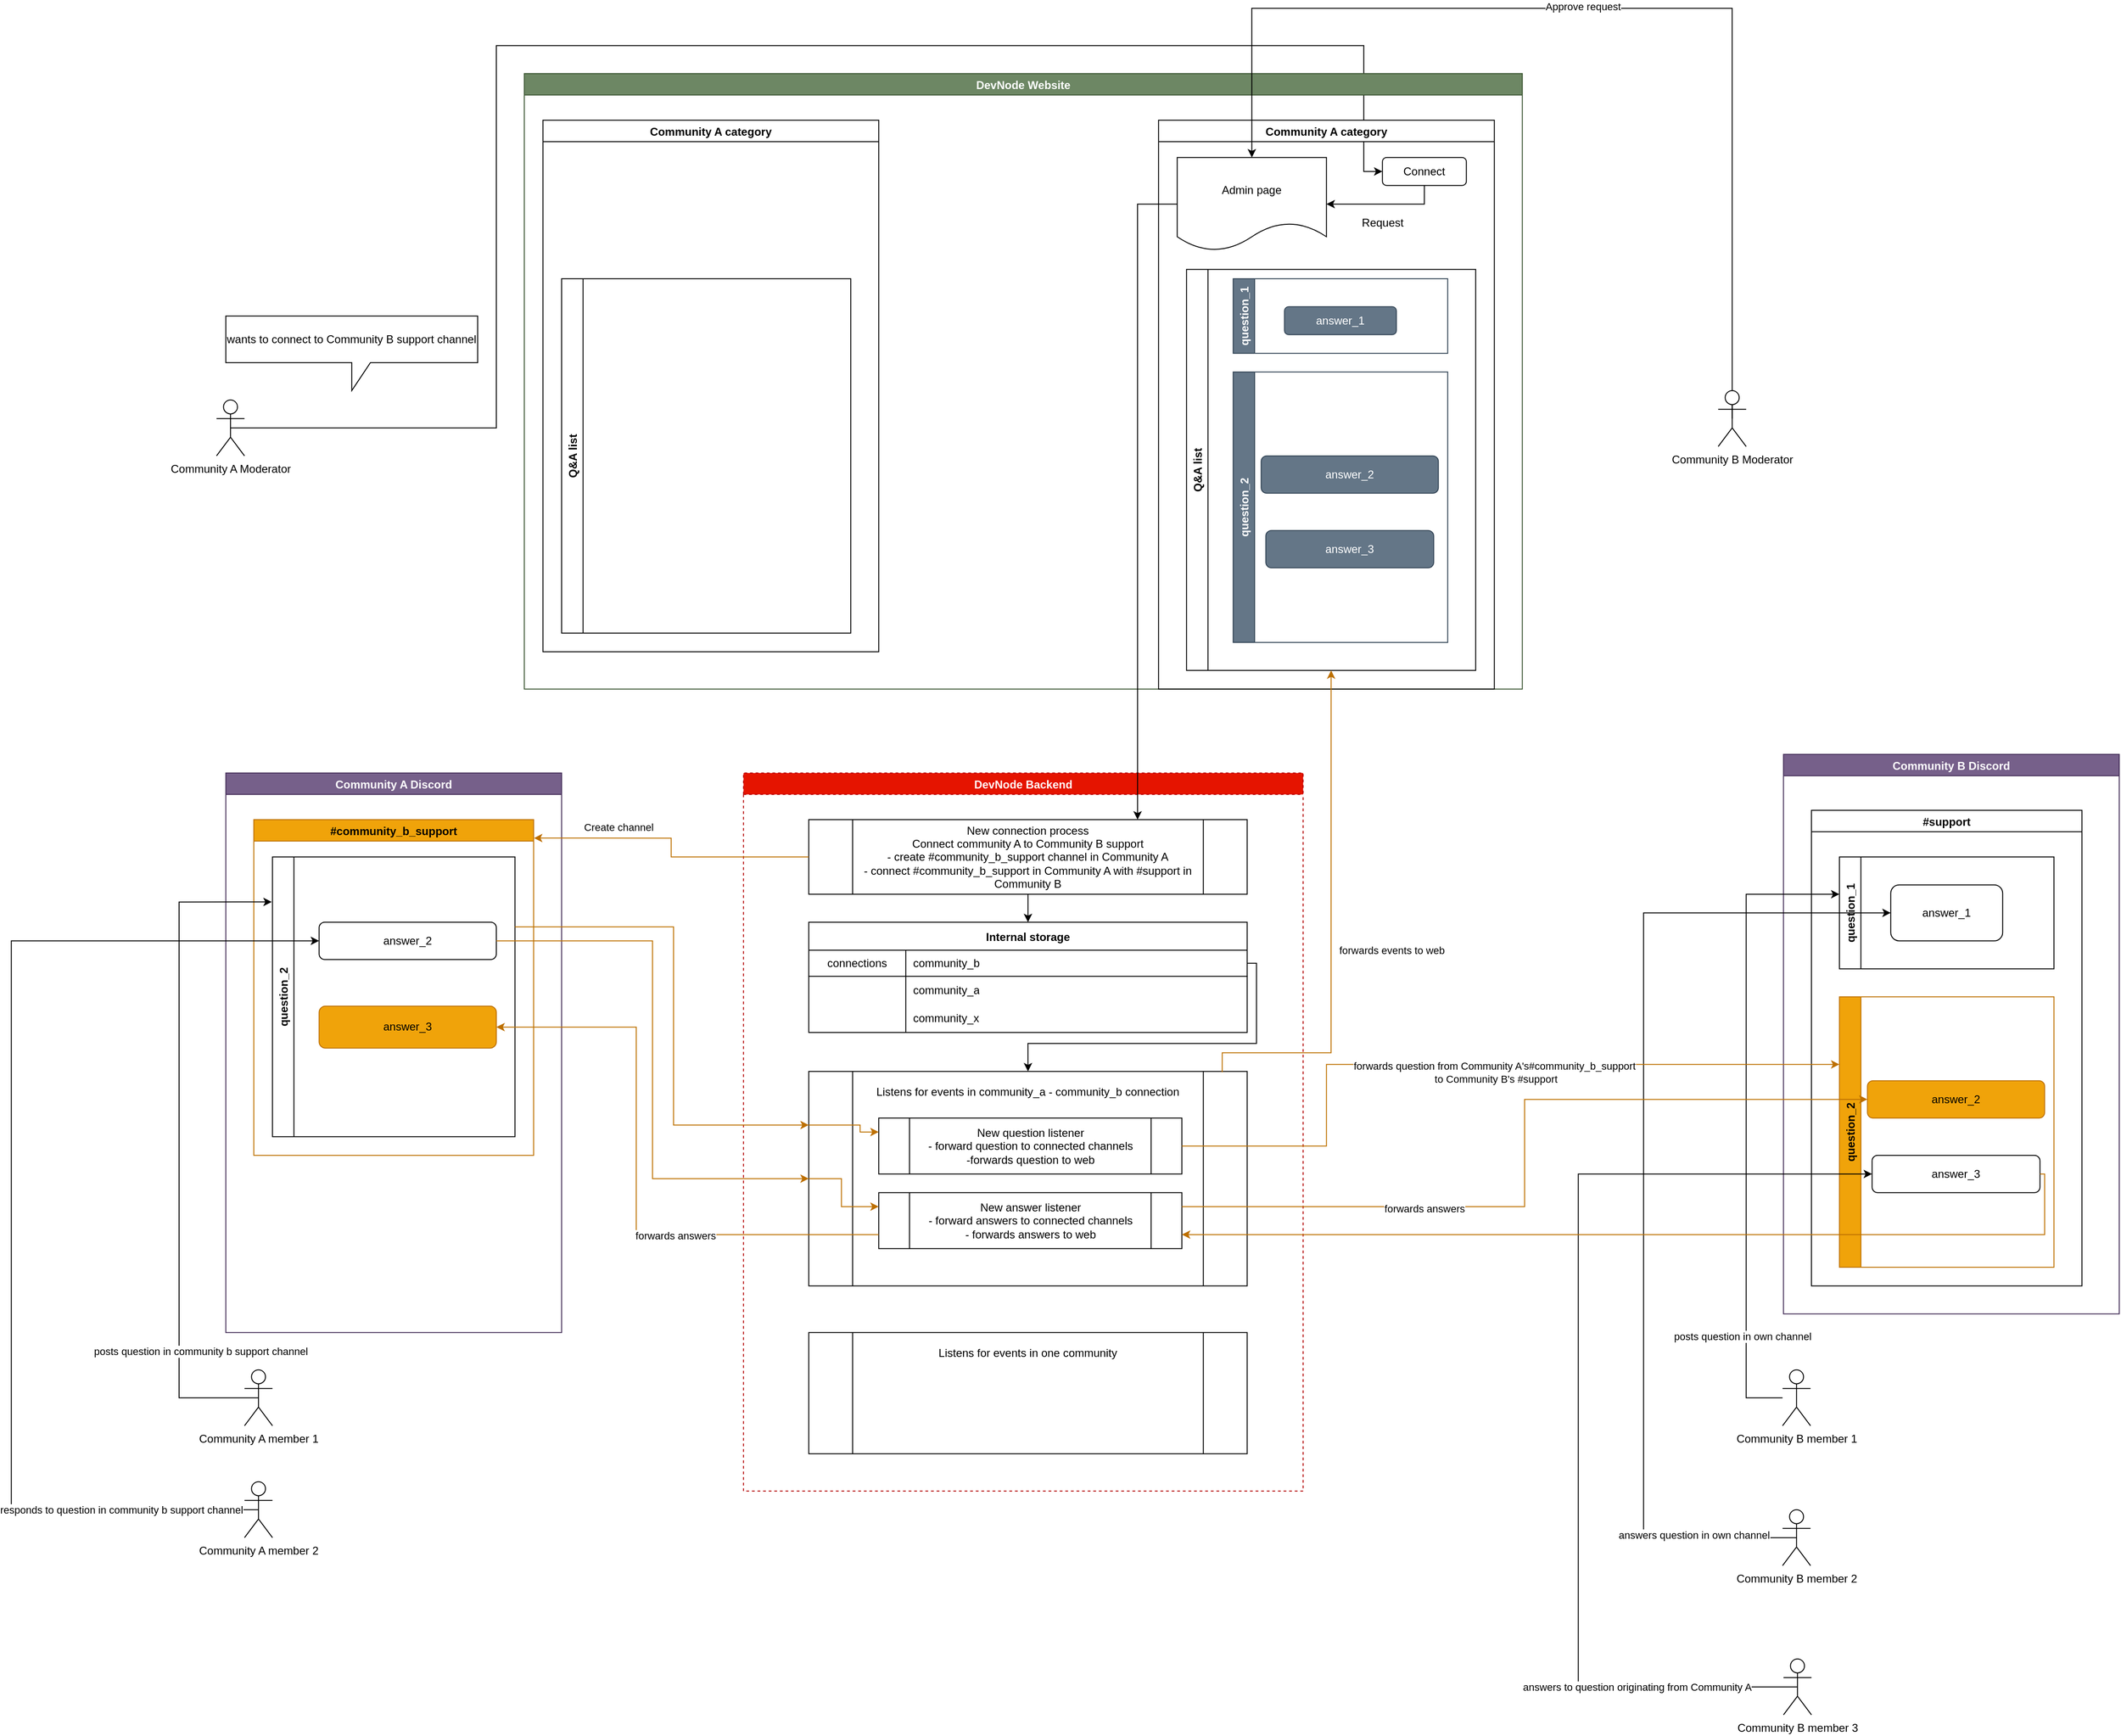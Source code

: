 <mxfile>
    <diagram id="ZyHvUpPrFLIf1gU94KB4" name="Page-1">
        <mxGraphModel dx="1689" dy="1549" grid="1" gridSize="10" guides="1" tooltips="1" connect="1" arrows="1" fold="1" page="1" pageScale="1" pageWidth="4681" pageHeight="3300" math="0" shadow="0">
            <root>
                <mxCell id="0"/>
                <mxCell id="1" parent="0"/>
                <mxCell id="2" value="Community A Discord" style="swimlane;fillColor=#76608a;fontColor=#ffffff;strokeColor=#432D57;" parent="1" vertex="1">
                    <mxGeometry x="440.14" y="931.86" width="360" height="600" as="geometry"/>
                </mxCell>
                <mxCell id="32" value="#community_b_support" style="swimlane;fillColor=#f0a30a;fontColor=#000000;strokeColor=#BD7000;" parent="2" vertex="1">
                    <mxGeometry x="30" y="50" width="300" height="360" as="geometry"/>
                </mxCell>
                <mxCell id="60" value="question_2" style="swimlane;horizontal=0;" parent="32" vertex="1">
                    <mxGeometry x="20" y="40" width="260" height="300" as="geometry"/>
                </mxCell>
                <mxCell id="64" value="answer_2" style="rounded=1;whiteSpace=wrap;html=1;" parent="60" vertex="1">
                    <mxGeometry x="50" y="70" width="190" height="40" as="geometry"/>
                </mxCell>
                <mxCell id="91" value="answer_3" style="rounded=1;whiteSpace=wrap;html=1;fillColor=#f0a30a;fontColor=#000000;strokeColor=#BD7000;" parent="60" vertex="1">
                    <mxGeometry x="50" y="160" width="190" height="45" as="geometry"/>
                </mxCell>
                <mxCell id="3" value="Community B Discord" style="swimlane;fillColor=#76608a;fontColor=#ffffff;strokeColor=#432D57;" parent="1" vertex="1">
                    <mxGeometry x="2110.14" y="911.86" width="360" height="600" as="geometry"/>
                </mxCell>
                <mxCell id="48" value="#support" style="swimlane;" parent="3" vertex="1">
                    <mxGeometry x="30" y="60" width="290" height="510" as="geometry"/>
                </mxCell>
                <mxCell id="49" value="question_1" style="swimlane;horizontal=0;" parent="48" vertex="1">
                    <mxGeometry x="30" y="50" width="230" height="120" as="geometry"/>
                </mxCell>
                <mxCell id="54" value="answer_1" style="rounded=1;whiteSpace=wrap;html=1;" parent="49" vertex="1">
                    <mxGeometry x="55" y="30" width="120" height="60" as="geometry"/>
                </mxCell>
                <mxCell id="75" value="question_2" style="swimlane;horizontal=0;fillColor=#f0a30a;fontColor=#000000;strokeColor=#BD7000;" parent="48" vertex="1">
                    <mxGeometry x="30" y="200" width="230" height="290" as="geometry"/>
                </mxCell>
                <mxCell id="82" value="answer_2" style="rounded=1;whiteSpace=wrap;html=1;fillColor=#f0a30a;fontColor=#000000;strokeColor=#BD7000;" parent="75" vertex="1">
                    <mxGeometry x="30" y="90" width="190" height="40" as="geometry"/>
                </mxCell>
                <mxCell id="86" value="answer_3" style="rounded=1;whiteSpace=wrap;html=1;" parent="75" vertex="1">
                    <mxGeometry x="35" y="170" width="180" height="40" as="geometry"/>
                </mxCell>
                <mxCell id="23" style="edgeStyle=orthogonalEdgeStyle;rounded=0;html=1;exitX=0.5;exitY=0.5;exitDx=0;exitDy=0;exitPerimeter=0;entryX=0;entryY=0.5;entryDx=0;entryDy=0;" parent="1" source="4" target="15" edge="1">
                    <mxGeometry relative="1" as="geometry">
                        <mxPoint x="690.14" y="601.86" as="targetPoint"/>
                        <Array as="points">
                            <mxPoint x="730.14" y="561.86"/>
                            <mxPoint x="730.14" y="151.86"/>
                            <mxPoint x="1660.14" y="151.86"/>
                            <mxPoint x="1660.14" y="286.86"/>
                        </Array>
                    </mxGeometry>
                </mxCell>
                <mxCell id="4" value="Community A Moderator" style="shape=umlActor;verticalLabelPosition=bottom;verticalAlign=top;html=1;outlineConnect=0;" parent="1" vertex="1">
                    <mxGeometry x="430.14" y="531.86" width="30" height="60" as="geometry"/>
                </mxCell>
                <mxCell id="8" value="wants to connect to Community B support channel" style="shape=callout;whiteSpace=wrap;html=1;perimeter=calloutPerimeter;" parent="1" vertex="1">
                    <mxGeometry x="440.14" y="441.86" width="270" height="80" as="geometry"/>
                </mxCell>
                <mxCell id="9" value="DevNode Website" style="swimlane;fillColor=#6d8764;strokeColor=#3A5431;fontColor=#ffffff;" parent="1" vertex="1">
                    <mxGeometry x="760.14" y="181.86" width="1070" height="660" as="geometry"/>
                </mxCell>
                <mxCell id="10" value="Community A category" style="swimlane;" parent="9" vertex="1">
                    <mxGeometry x="20" y="50" width="360" height="570" as="geometry"/>
                </mxCell>
                <mxCell id="13" value="Q&amp;A list" style="swimlane;horizontal=0;" parent="10" vertex="1">
                    <mxGeometry x="20" y="170" width="310" height="380" as="geometry"/>
                </mxCell>
                <mxCell id="11" value="Community A category" style="swimlane;" parent="9" vertex="1">
                    <mxGeometry x="680" y="50" width="360" height="610" as="geometry"/>
                </mxCell>
                <mxCell id="12" value="Q&amp;A list" style="swimlane;horizontal=0;" parent="11" vertex="1">
                    <mxGeometry x="30" y="160" width="310" height="430" as="geometry"/>
                </mxCell>
                <mxCell id="110" value="question_1" style="swimlane;horizontal=0;fillColor=#647687;fontColor=#ffffff;strokeColor=#314354;" parent="12" vertex="1">
                    <mxGeometry x="50" y="10" width="230" height="80" as="geometry"/>
                </mxCell>
                <mxCell id="111" value="answer_1" style="rounded=1;whiteSpace=wrap;html=1;fillColor=#647687;fontColor=#ffffff;strokeColor=#314354;" parent="110" vertex="1">
                    <mxGeometry x="55" y="30" width="120" height="30" as="geometry"/>
                </mxCell>
                <mxCell id="112" value="question_2" style="swimlane;horizontal=0;fillColor=#647687;fontColor=#ffffff;strokeColor=#314354;" parent="12" vertex="1">
                    <mxGeometry x="50" y="110" width="230" height="290" as="geometry"/>
                </mxCell>
                <mxCell id="113" value="answer_2" style="rounded=1;whiteSpace=wrap;html=1;fillColor=#647687;fontColor=#ffffff;strokeColor=#314354;" parent="112" vertex="1">
                    <mxGeometry x="30" y="90" width="190" height="40" as="geometry"/>
                </mxCell>
                <mxCell id="114" value="answer_3" style="rounded=1;whiteSpace=wrap;html=1;fillColor=#647687;fontColor=#ffffff;strokeColor=#314354;" parent="112" vertex="1">
                    <mxGeometry x="35" y="170" width="180" height="40" as="geometry"/>
                </mxCell>
                <mxCell id="25" style="edgeStyle=orthogonalEdgeStyle;rounded=0;html=1;exitX=0.5;exitY=1;exitDx=0;exitDy=0;entryX=1;entryY=0.5;entryDx=0;entryDy=0;" parent="11" source="15" target="16" edge="1">
                    <mxGeometry relative="1" as="geometry"/>
                </mxCell>
                <mxCell id="15" value="Connect" style="rounded=1;whiteSpace=wrap;html=1;" parent="11" vertex="1">
                    <mxGeometry x="240" y="40" width="90" height="30" as="geometry"/>
                </mxCell>
                <mxCell id="16" value="Admin page" style="shape=document;whiteSpace=wrap;html=1;boundedLbl=1;" parent="11" vertex="1">
                    <mxGeometry x="20" y="40" width="160" height="100" as="geometry"/>
                </mxCell>
                <mxCell id="26" value="Request" style="text;html=1;align=center;verticalAlign=middle;resizable=0;points=[];autosize=1;strokeColor=none;fillColor=none;" parent="11" vertex="1">
                    <mxGeometry x="210" y="100" width="60" height="20" as="geometry"/>
                </mxCell>
                <mxCell id="28" style="edgeStyle=orthogonalEdgeStyle;rounded=0;html=1;exitX=0.5;exitY=0.5;exitDx=0;exitDy=0;exitPerimeter=0;entryX=0.5;entryY=0;entryDx=0;entryDy=0;" parent="1" source="27" target="16" edge="1">
                    <mxGeometry relative="1" as="geometry">
                        <Array as="points">
                            <mxPoint x="2055.14" y="111.86"/>
                            <mxPoint x="1540.14" y="111.86"/>
                        </Array>
                    </mxGeometry>
                </mxCell>
                <mxCell id="29" value="Approve request" style="edgeLabel;html=1;align=center;verticalAlign=middle;resizable=0;points=[];" parent="28" vertex="1" connectable="0">
                    <mxGeometry x="0.075" y="-2" relative="1" as="geometry">
                        <mxPoint x="-1" as="offset"/>
                    </mxGeometry>
                </mxCell>
                <mxCell id="27" value="Community B Moderator" style="shape=umlActor;verticalLabelPosition=bottom;verticalAlign=top;html=1;outlineConnect=0;" parent="1" vertex="1">
                    <mxGeometry x="2040.14" y="521.86" width="30" height="60" as="geometry"/>
                </mxCell>
                <mxCell id="30" value="DevNode Backend" style="swimlane;fillColor=#e51400;strokeColor=#B20000;fontColor=#ffffff;dashed=1;" parent="1" vertex="1">
                    <mxGeometry x="995.14" y="931.86" width="600" height="770" as="geometry"/>
                </mxCell>
                <mxCell id="47" style="edgeStyle=orthogonalEdgeStyle;rounded=0;html=1;exitX=0.5;exitY=1;exitDx=0;exitDy=0;entryX=0.5;entryY=0;entryDx=0;entryDy=0;" parent="30" source="31" target="36" edge="1">
                    <mxGeometry relative="1" as="geometry"/>
                </mxCell>
                <mxCell id="31" value="New connection process&lt;br&gt;Connect community A to Community B support&lt;br&gt;- create #community_b_support channel in Community A&lt;br&gt;- connect #community_b_support in Community A with #support in Community B" style="shape=process;whiteSpace=wrap;html=1;backgroundOutline=1;" parent="30" vertex="1">
                    <mxGeometry x="70" y="50" width="470" height="80" as="geometry"/>
                </mxCell>
                <mxCell id="36" value="Internal storage" style="shape=table;startSize=30;container=1;collapsible=0;childLayout=tableLayout;fixedRows=1;rowLines=0;fontStyle=1;align=center;pointerEvents=1;" parent="30" vertex="1">
                    <mxGeometry x="70" y="160" width="470" height="118.28" as="geometry"/>
                </mxCell>
                <mxCell id="37" value="" style="shape=partialRectangle;html=1;whiteSpace=wrap;collapsible=0;dropTarget=0;pointerEvents=1;fillColor=none;top=0;left=0;bottom=1;right=0;points=[[0,0.5],[1,0.5]];portConstraint=eastwest;" parent="36" vertex="1">
                    <mxGeometry y="30" width="470" height="28" as="geometry"/>
                </mxCell>
                <mxCell id="38" value="connections" style="shape=partialRectangle;html=1;whiteSpace=wrap;connectable=0;fillColor=none;top=0;left=0;bottom=0;right=0;overflow=hidden;pointerEvents=1;strokeColor=default;" parent="37" vertex="1">
                    <mxGeometry width="104" height="28" as="geometry">
                        <mxRectangle width="104" height="28" as="alternateBounds"/>
                    </mxGeometry>
                </mxCell>
                <mxCell id="39" value="community_b" style="shape=partialRectangle;html=1;whiteSpace=wrap;connectable=0;fillColor=none;top=0;left=0;bottom=0;right=0;align=left;spacingLeft=6;overflow=hidden;pointerEvents=1;" parent="37" vertex="1">
                    <mxGeometry x="104" width="366" height="28" as="geometry">
                        <mxRectangle width="366" height="28" as="alternateBounds"/>
                    </mxGeometry>
                </mxCell>
                <mxCell id="40" value="" style="shape=partialRectangle;html=1;whiteSpace=wrap;collapsible=0;dropTarget=0;pointerEvents=1;fillColor=none;top=0;left=0;bottom=0;right=0;points=[[0,0.5],[1,0.5]];portConstraint=eastwest;" parent="36" vertex="1">
                    <mxGeometry y="58" width="470" height="30" as="geometry"/>
                </mxCell>
                <mxCell id="41" value="" style="shape=partialRectangle;html=1;whiteSpace=wrap;connectable=0;fillColor=none;top=0;left=0;bottom=0;right=0;overflow=hidden;pointerEvents=1;" parent="40" vertex="1">
                    <mxGeometry width="104" height="30" as="geometry">
                        <mxRectangle width="104" height="30" as="alternateBounds"/>
                    </mxGeometry>
                </mxCell>
                <mxCell id="42" value="community_a" style="shape=partialRectangle;html=1;whiteSpace=wrap;connectable=0;fillColor=none;top=0;left=0;bottom=0;right=0;align=left;spacingLeft=6;overflow=hidden;pointerEvents=1;" parent="40" vertex="1">
                    <mxGeometry x="104" width="366" height="30" as="geometry">
                        <mxRectangle width="366" height="30" as="alternateBounds"/>
                    </mxGeometry>
                </mxCell>
                <mxCell id="43" value="" style="shape=partialRectangle;html=1;whiteSpace=wrap;collapsible=0;dropTarget=0;pointerEvents=1;fillColor=none;top=0;left=0;bottom=0;right=0;points=[[0,0.5],[1,0.5]];portConstraint=eastwest;" parent="36" vertex="1">
                    <mxGeometry y="88" width="470" height="30" as="geometry"/>
                </mxCell>
                <mxCell id="44" value="" style="shape=partialRectangle;html=1;whiteSpace=wrap;connectable=0;fillColor=none;top=0;left=0;bottom=0;right=0;overflow=hidden;pointerEvents=1;" parent="43" vertex="1">
                    <mxGeometry width="104" height="30" as="geometry">
                        <mxRectangle width="104" height="30" as="alternateBounds"/>
                    </mxGeometry>
                </mxCell>
                <mxCell id="45" value="community_x" style="shape=partialRectangle;html=1;whiteSpace=wrap;connectable=0;fillColor=none;top=0;left=0;bottom=0;right=0;align=left;spacingLeft=6;overflow=hidden;pointerEvents=1;" parent="43" vertex="1">
                    <mxGeometry x="104" width="366" height="30" as="geometry">
                        <mxRectangle width="366" height="30" as="alternateBounds"/>
                    </mxGeometry>
                </mxCell>
                <mxCell id="67" value="&lt;span&gt;Listens for events in community_a - community_b connection&lt;br&gt;&lt;br&gt;&lt;br&gt;&lt;br&gt;&lt;br&gt;&lt;br&gt;&lt;br&gt;&lt;br&gt;&lt;br&gt;&lt;br&gt;&lt;br&gt;&lt;br&gt;&lt;br&gt;&lt;br&gt;&lt;/span&gt;" style="shape=process;whiteSpace=wrap;html=1;backgroundOutline=1;align=center;" parent="30" vertex="1">
                    <mxGeometry x="70" y="320" width="470" height="230" as="geometry"/>
                </mxCell>
                <mxCell id="70" style="edgeStyle=orthogonalEdgeStyle;rounded=0;html=1;exitX=1;exitY=0.5;exitDx=0;exitDy=0;entryX=0.5;entryY=0;entryDx=0;entryDy=0;" parent="30" source="37" target="67" edge="1">
                    <mxGeometry relative="1" as="geometry">
                        <Array as="points">
                            <mxPoint x="550" y="205"/>
                            <mxPoint x="550" y="290"/>
                            <mxPoint x="305" y="290"/>
                        </Array>
                    </mxGeometry>
                </mxCell>
                <mxCell id="71" value="New question listener&lt;br&gt;- forward question to connected channels&lt;br&gt;-forwards question to web" style="shape=process;whiteSpace=wrap;html=1;backgroundOutline=1;" parent="30" vertex="1">
                    <mxGeometry x="145" y="370" width="325" height="60" as="geometry"/>
                </mxCell>
                <mxCell id="74" style="edgeStyle=orthogonalEdgeStyle;rounded=0;html=1;exitX=0;exitY=0.25;exitDx=0;exitDy=0;entryX=0;entryY=0.25;entryDx=0;entryDy=0;fillColor=#f0a30a;strokeColor=#BD7000;" parent="30" source="67" target="71" edge="1">
                    <mxGeometry relative="1" as="geometry">
                        <Array as="points">
                            <mxPoint x="125" y="378"/>
                            <mxPoint x="125" y="385"/>
                        </Array>
                    </mxGeometry>
                </mxCell>
                <mxCell id="78" value="New answer listener&lt;br&gt;- forward answers to connected channels&lt;br&gt;- forwards answers to web" style="shape=process;whiteSpace=wrap;html=1;backgroundOutline=1;" parent="30" vertex="1">
                    <mxGeometry x="145" y="450" width="325" height="60" as="geometry"/>
                </mxCell>
                <mxCell id="81" style="edgeStyle=orthogonalEdgeStyle;rounded=0;html=1;entryX=0;entryY=0.25;entryDx=0;entryDy=0;exitX=0;exitY=0.5;exitDx=0;exitDy=0;fillColor=#f0a30a;strokeColor=#BD7000;" parent="30" source="67" target="78" edge="1">
                    <mxGeometry relative="1" as="geometry">
                        <mxPoint x="85" y="430" as="sourcePoint"/>
                        <Array as="points">
                            <mxPoint x="105" y="435"/>
                            <mxPoint x="105" y="465"/>
                        </Array>
                    </mxGeometry>
                </mxCell>
                <mxCell id="93" value="Listens for events in one community&lt;br&gt;&lt;br&gt;&lt;br&gt;&lt;br&gt;&lt;br&gt;&lt;br&gt;&lt;br&gt;" style="shape=process;whiteSpace=wrap;html=1;backgroundOutline=1;" parent="30" vertex="1">
                    <mxGeometry x="70" y="600" width="470" height="130" as="geometry"/>
                </mxCell>
                <mxCell id="33" style="edgeStyle=orthogonalEdgeStyle;rounded=0;html=1;exitX=0;exitY=0.5;exitDx=0;exitDy=0;entryX=1.001;entryY=0.055;entryDx=0;entryDy=0;entryPerimeter=0;fillColor=#f0a30a;strokeColor=#BD7000;" parent="1" source="31" target="32" edge="1">
                    <mxGeometry relative="1" as="geometry"/>
                </mxCell>
                <mxCell id="34" value="Create channel" style="edgeLabel;html=1;align=center;verticalAlign=middle;resizable=0;points=[];" parent="33" vertex="1" connectable="0">
                    <mxGeometry x="0.448" y="-5" relative="1" as="geometry">
                        <mxPoint x="3" y="-7" as="offset"/>
                    </mxGeometry>
                </mxCell>
                <mxCell id="46" style="edgeStyle=orthogonalEdgeStyle;rounded=0;html=1;exitX=0;exitY=0.5;exitDx=0;exitDy=0;entryX=0.75;entryY=0;entryDx=0;entryDy=0;" parent="1" source="16" target="31" edge="1">
                    <mxGeometry relative="1" as="geometry"/>
                </mxCell>
                <mxCell id="52" style="edgeStyle=orthogonalEdgeStyle;rounded=0;html=1;" parent="1" source="50" edge="1">
                    <mxGeometry relative="1" as="geometry">
                        <mxPoint x="2170.14" y="1061.86" as="targetPoint"/>
                        <Array as="points">
                            <mxPoint x="2070.14" y="1601.86"/>
                            <mxPoint x="2070.14" y="1061.86"/>
                        </Array>
                    </mxGeometry>
                </mxCell>
                <mxCell id="53" value="posts question in own channel" style="edgeLabel;html=1;align=center;verticalAlign=middle;resizable=0;points=[];" parent="52" vertex="1" connectable="0">
                    <mxGeometry x="-0.159" y="4" relative="1" as="geometry">
                        <mxPoint y="180" as="offset"/>
                    </mxGeometry>
                </mxCell>
                <mxCell id="50" value="Community B member 1" style="shape=umlActor;verticalLabelPosition=bottom;verticalAlign=top;html=1;outlineConnect=0;" parent="1" vertex="1">
                    <mxGeometry x="2109.14" y="1571.86" width="30" height="60" as="geometry"/>
                </mxCell>
                <mxCell id="55" style="edgeStyle=orthogonalEdgeStyle;rounded=0;html=1;exitX=0.5;exitY=0.5;exitDx=0;exitDy=0;exitPerimeter=0;entryX=0;entryY=0.5;entryDx=0;entryDy=0;" parent="1" source="51" target="54" edge="1">
                    <mxGeometry relative="1" as="geometry">
                        <Array as="points">
                            <mxPoint x="1960.14" y="1751.86"/>
                            <mxPoint x="1960.14" y="1081.86"/>
                        </Array>
                    </mxGeometry>
                </mxCell>
                <mxCell id="56" value="answers question in own channel" style="edgeLabel;html=1;align=center;verticalAlign=middle;resizable=0;points=[];" parent="55" vertex="1" connectable="0">
                    <mxGeometry x="-0.799" y="-3" relative="1" as="geometry">
                        <mxPoint as="offset"/>
                    </mxGeometry>
                </mxCell>
                <mxCell id="51" value="Community B member 2" style="shape=umlActor;verticalLabelPosition=bottom;verticalAlign=top;html=1;outlineConnect=0;" parent="1" vertex="1">
                    <mxGeometry x="2109.14" y="1721.86" width="30" height="60" as="geometry"/>
                </mxCell>
                <mxCell id="61" style="edgeStyle=orthogonalEdgeStyle;rounded=0;html=1;exitX=0.5;exitY=0.5;exitDx=0;exitDy=0;exitPerimeter=0;entryX=-0.003;entryY=0.161;entryDx=0;entryDy=0;entryPerimeter=0;" parent="1" source="57" target="60" edge="1">
                    <mxGeometry relative="1" as="geometry">
                        <Array as="points">
                            <mxPoint x="390" y="1602"/>
                            <mxPoint x="390" y="1070"/>
                        </Array>
                    </mxGeometry>
                </mxCell>
                <mxCell id="62" value="posts question in community b support channel" style="edgeLabel;html=1;align=center;verticalAlign=middle;resizable=0;points=[];" parent="61" vertex="1" connectable="0">
                    <mxGeometry x="-0.826" y="2" relative="1" as="geometry">
                        <mxPoint y="-52" as="offset"/>
                    </mxGeometry>
                </mxCell>
                <mxCell id="57" value="Community A member 1" style="shape=umlActor;verticalLabelPosition=bottom;verticalAlign=top;html=1;outlineConnect=0;" parent="1" vertex="1">
                    <mxGeometry x="460.14" y="1571.86" width="30" height="60" as="geometry"/>
                </mxCell>
                <mxCell id="65" style="edgeStyle=orthogonalEdgeStyle;rounded=0;html=1;exitX=0.5;exitY=0.5;exitDx=0;exitDy=0;exitPerimeter=0;entryX=0;entryY=0.5;entryDx=0;entryDy=0;" parent="1" source="63" target="64" edge="1">
                    <mxGeometry relative="1" as="geometry">
                        <Array as="points">
                            <mxPoint x="210.14" y="1721.86"/>
                            <mxPoint x="210.14" y="1111.86"/>
                        </Array>
                    </mxGeometry>
                </mxCell>
                <mxCell id="66" value="responds to question in community b support channel" style="edgeLabel;html=1;align=center;verticalAlign=middle;resizable=0;points=[];" parent="65" vertex="1" connectable="0">
                    <mxGeometry x="-0.683" y="2" relative="1" as="geometry">
                        <mxPoint x="44" y="-2" as="offset"/>
                    </mxGeometry>
                </mxCell>
                <mxCell id="63" value="Community A member 2" style="shape=umlActor;verticalLabelPosition=bottom;verticalAlign=top;html=1;outlineConnect=0;" parent="1" vertex="1">
                    <mxGeometry x="460.14" y="1691.86" width="30" height="60" as="geometry"/>
                </mxCell>
                <mxCell id="72" style="edgeStyle=orthogonalEdgeStyle;rounded=0;html=1;exitX=1;exitY=0.25;exitDx=0;exitDy=0;entryX=0;entryY=0.25;entryDx=0;entryDy=0;fillColor=#f0a30a;strokeColor=#BD7000;" parent="1" source="60" target="67" edge="1">
                    <mxGeometry relative="1" as="geometry">
                        <Array as="points">
                            <mxPoint x="920.14" y="1096.86"/>
                            <mxPoint x="920.14" y="1309.86"/>
                        </Array>
                    </mxGeometry>
                </mxCell>
                <mxCell id="76" style="edgeStyle=orthogonalEdgeStyle;rounded=0;html=1;exitX=1;exitY=0.5;exitDx=0;exitDy=0;entryX=0;entryY=0.25;entryDx=0;entryDy=0;fillColor=#f0a30a;strokeColor=#BD7000;" parent="1" source="71" target="75" edge="1">
                    <mxGeometry relative="1" as="geometry">
                        <Array as="points">
                            <mxPoint x="1620.14" y="1331.86"/>
                            <mxPoint x="1620.14" y="1243.86"/>
                        </Array>
                    </mxGeometry>
                </mxCell>
                <mxCell id="77" value="forwards question from Community A's#community_b_support&lt;br&gt;&amp;nbsp;to Community B's #support" style="edgeLabel;html=1;align=center;verticalAlign=middle;resizable=0;points=[];" parent="76" vertex="1" connectable="0">
                    <mxGeometry x="-0.207" y="-3" relative="1" as="geometry">
                        <mxPoint x="108" y="5" as="offset"/>
                    </mxGeometry>
                </mxCell>
                <mxCell id="80" style="edgeStyle=orthogonalEdgeStyle;rounded=0;html=1;exitX=1;exitY=0.5;exitDx=0;exitDy=0;entryX=0;entryY=0.5;entryDx=0;entryDy=0;fillColor=#f0a30a;strokeColor=#BD7000;" parent="1" source="64" target="67" edge="1">
                    <mxGeometry relative="1" as="geometry"/>
                </mxCell>
                <mxCell id="83" style="edgeStyle=orthogonalEdgeStyle;rounded=0;html=1;exitX=1;exitY=0.25;exitDx=0;exitDy=0;entryX=0;entryY=0.5;entryDx=0;entryDy=0;fillColor=#f0a30a;strokeColor=#BD7000;" parent="1" source="78" target="82" edge="1">
                    <mxGeometry relative="1" as="geometry"/>
                </mxCell>
                <mxCell id="84" value="forwards answers" style="edgeLabel;html=1;align=center;verticalAlign=middle;resizable=0;points=[];" parent="83" vertex="1" connectable="0">
                    <mxGeometry x="-0.541" y="-2" relative="1" as="geometry">
                        <mxPoint x="65" as="offset"/>
                    </mxGeometry>
                </mxCell>
                <mxCell id="87" style="edgeStyle=orthogonalEdgeStyle;rounded=0;html=1;exitX=0.5;exitY=0.5;exitDx=0;exitDy=0;exitPerimeter=0;entryX=0;entryY=0.5;entryDx=0;entryDy=0;" parent="1" source="85" target="86" edge="1">
                    <mxGeometry relative="1" as="geometry">
                        <Array as="points">
                            <mxPoint x="1890.14" y="1911.86"/>
                            <mxPoint x="1890.14" y="1361.86"/>
                        </Array>
                    </mxGeometry>
                </mxCell>
                <mxCell id="88" value="answers to question originating from Community A" style="edgeLabel;html=1;align=center;verticalAlign=middle;resizable=0;points=[];" parent="87" vertex="1" connectable="0">
                    <mxGeometry x="-0.687" relative="1" as="geometry">
                        <mxPoint as="offset"/>
                    </mxGeometry>
                </mxCell>
                <mxCell id="85" value="Community B member 3&lt;br&gt;" style="shape=umlActor;verticalLabelPosition=bottom;verticalAlign=top;html=1;outlineConnect=0;" parent="1" vertex="1">
                    <mxGeometry x="2110.14" y="1881.86" width="30" height="60" as="geometry"/>
                </mxCell>
                <mxCell id="89" style="edgeStyle=orthogonalEdgeStyle;rounded=0;html=1;exitX=1;exitY=0.5;exitDx=0;exitDy=0;entryX=1;entryY=0.75;entryDx=0;entryDy=0;fillColor=#f0a30a;strokeColor=#BD7000;" parent="1" source="86" target="78" edge="1">
                    <mxGeometry relative="1" as="geometry">
                        <Array as="points">
                            <mxPoint x="2390.14" y="1361.86"/>
                            <mxPoint x="2390.14" y="1426.86"/>
                        </Array>
                    </mxGeometry>
                </mxCell>
                <mxCell id="92" style="edgeStyle=orthogonalEdgeStyle;rounded=0;html=1;exitX=0;exitY=0.75;exitDx=0;exitDy=0;entryX=1;entryY=0.5;entryDx=0;entryDy=0;fillColor=#f0a30a;strokeColor=#BD7000;" parent="1" source="78" target="91" edge="1">
                    <mxGeometry relative="1" as="geometry">
                        <Array as="points">
                            <mxPoint x="880.14" y="1426.86"/>
                            <mxPoint x="880.14" y="1203.86"/>
                        </Array>
                    </mxGeometry>
                </mxCell>
                <mxCell id="119" value="forwards answers" style="edgeLabel;html=1;align=center;verticalAlign=middle;resizable=0;points=[];" parent="92" vertex="1" connectable="0">
                    <mxGeometry x="-0.311" y="1" relative="1" as="geometry">
                        <mxPoint as="offset"/>
                    </mxGeometry>
                </mxCell>
                <mxCell id="120" style="edgeStyle=orthogonalEdgeStyle;rounded=0;html=1;exitX=0.943;exitY=0.004;exitDx=0;exitDy=0;entryX=0.5;entryY=1;entryDx=0;entryDy=0;exitPerimeter=0;fillColor=#f0a30a;strokeColor=#BD7000;" parent="1" source="67" target="12" edge="1">
                    <mxGeometry relative="1" as="geometry">
                        <Array as="points">
                            <mxPoint x="1508.14" y="1231.86"/>
                            <mxPoint x="1625.14" y="1231.86"/>
                        </Array>
                    </mxGeometry>
                </mxCell>
                <mxCell id="121" value="forwards events to web" style="edgeLabel;html=1;align=center;verticalAlign=middle;resizable=0;points=[];" parent="120" vertex="1" connectable="0">
                    <mxGeometry x="-0.087" y="-2" relative="1" as="geometry">
                        <mxPoint x="63" y="2" as="offset"/>
                    </mxGeometry>
                </mxCell>
            </root>
        </mxGraphModel>
    </diagram>
</mxfile>